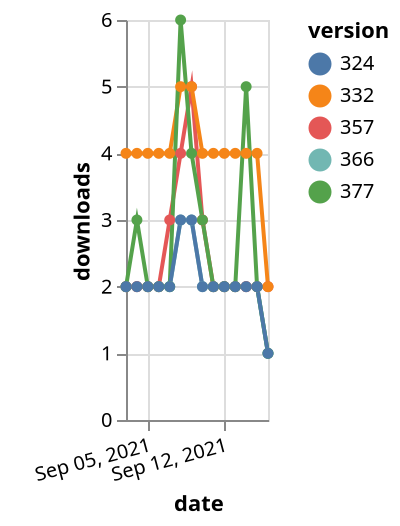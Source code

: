 {"$schema": "https://vega.github.io/schema/vega-lite/v5.json", "description": "A simple bar chart with embedded data.", "data": {"values": [{"date": "2021-09-03", "total": 2354, "delta": 2, "version": "366"}, {"date": "2021-09-04", "total": 2356, "delta": 2, "version": "366"}, {"date": "2021-09-05", "total": 2358, "delta": 2, "version": "366"}, {"date": "2021-09-06", "total": 2360, "delta": 2, "version": "366"}, {"date": "2021-09-07", "total": 2362, "delta": 2, "version": "366"}, {"date": "2021-09-08", "total": 2365, "delta": 3, "version": "366"}, {"date": "2021-09-09", "total": 2368, "delta": 3, "version": "366"}, {"date": "2021-09-10", "total": 2370, "delta": 2, "version": "366"}, {"date": "2021-09-11", "total": 2372, "delta": 2, "version": "366"}, {"date": "2021-09-12", "total": 2374, "delta": 2, "version": "366"}, {"date": "2021-09-13", "total": 2376, "delta": 2, "version": "366"}, {"date": "2021-09-14", "total": 2378, "delta": 2, "version": "366"}, {"date": "2021-09-15", "total": 2380, "delta": 2, "version": "366"}, {"date": "2021-09-16", "total": 2381, "delta": 1, "version": "366"}, {"date": "2021-09-03", "total": 2914, "delta": 2, "version": "357"}, {"date": "2021-09-04", "total": 2916, "delta": 2, "version": "357"}, {"date": "2021-09-05", "total": 2918, "delta": 2, "version": "357"}, {"date": "2021-09-06", "total": 2920, "delta": 2, "version": "357"}, {"date": "2021-09-07", "total": 2923, "delta": 3, "version": "357"}, {"date": "2021-09-08", "total": 2927, "delta": 4, "version": "357"}, {"date": "2021-09-09", "total": 2932, "delta": 5, "version": "357"}, {"date": "2021-09-10", "total": 2935, "delta": 3, "version": "357"}, {"date": "2021-09-11", "total": 2937, "delta": 2, "version": "357"}, {"date": "2021-09-12", "total": 2939, "delta": 2, "version": "357"}, {"date": "2021-09-13", "total": 2941, "delta": 2, "version": "357"}, {"date": "2021-09-14", "total": 2943, "delta": 2, "version": "357"}, {"date": "2021-09-15", "total": 2945, "delta": 2, "version": "357"}, {"date": "2021-09-16", "total": 2947, "delta": 2, "version": "357"}, {"date": "2021-09-03", "total": 4966, "delta": 4, "version": "332"}, {"date": "2021-09-04", "total": 4970, "delta": 4, "version": "332"}, {"date": "2021-09-05", "total": 4974, "delta": 4, "version": "332"}, {"date": "2021-09-06", "total": 4978, "delta": 4, "version": "332"}, {"date": "2021-09-07", "total": 4982, "delta": 4, "version": "332"}, {"date": "2021-09-08", "total": 4987, "delta": 5, "version": "332"}, {"date": "2021-09-09", "total": 4992, "delta": 5, "version": "332"}, {"date": "2021-09-10", "total": 4996, "delta": 4, "version": "332"}, {"date": "2021-09-11", "total": 5000, "delta": 4, "version": "332"}, {"date": "2021-09-12", "total": 5004, "delta": 4, "version": "332"}, {"date": "2021-09-13", "total": 5008, "delta": 4, "version": "332"}, {"date": "2021-09-14", "total": 5012, "delta": 4, "version": "332"}, {"date": "2021-09-15", "total": 5016, "delta": 4, "version": "332"}, {"date": "2021-09-16", "total": 5018, "delta": 2, "version": "332"}, {"date": "2021-09-03", "total": 2136, "delta": 2, "version": "377"}, {"date": "2021-09-04", "total": 2139, "delta": 3, "version": "377"}, {"date": "2021-09-05", "total": 2141, "delta": 2, "version": "377"}, {"date": "2021-09-06", "total": 2143, "delta": 2, "version": "377"}, {"date": "2021-09-07", "total": 2145, "delta": 2, "version": "377"}, {"date": "2021-09-08", "total": 2151, "delta": 6, "version": "377"}, {"date": "2021-09-09", "total": 2155, "delta": 4, "version": "377"}, {"date": "2021-09-10", "total": 2158, "delta": 3, "version": "377"}, {"date": "2021-09-11", "total": 2160, "delta": 2, "version": "377"}, {"date": "2021-09-12", "total": 2162, "delta": 2, "version": "377"}, {"date": "2021-09-13", "total": 2164, "delta": 2, "version": "377"}, {"date": "2021-09-14", "total": 2169, "delta": 5, "version": "377"}, {"date": "2021-09-15", "total": 2171, "delta": 2, "version": "377"}, {"date": "2021-09-16", "total": 2172, "delta": 1, "version": "377"}, {"date": "2021-09-03", "total": 2650, "delta": 2, "version": "324"}, {"date": "2021-09-04", "total": 2652, "delta": 2, "version": "324"}, {"date": "2021-09-05", "total": 2654, "delta": 2, "version": "324"}, {"date": "2021-09-06", "total": 2656, "delta": 2, "version": "324"}, {"date": "2021-09-07", "total": 2658, "delta": 2, "version": "324"}, {"date": "2021-09-08", "total": 2661, "delta": 3, "version": "324"}, {"date": "2021-09-09", "total": 2664, "delta": 3, "version": "324"}, {"date": "2021-09-10", "total": 2666, "delta": 2, "version": "324"}, {"date": "2021-09-11", "total": 2668, "delta": 2, "version": "324"}, {"date": "2021-09-12", "total": 2670, "delta": 2, "version": "324"}, {"date": "2021-09-13", "total": 2672, "delta": 2, "version": "324"}, {"date": "2021-09-14", "total": 2674, "delta": 2, "version": "324"}, {"date": "2021-09-15", "total": 2676, "delta": 2, "version": "324"}, {"date": "2021-09-16", "total": 2677, "delta": 1, "version": "324"}]}, "width": "container", "mark": {"type": "line", "point": {"filled": true}}, "encoding": {"x": {"field": "date", "type": "temporal", "timeUnit": "yearmonthdate", "title": "date", "axis": {"labelAngle": -15}}, "y": {"field": "delta", "type": "quantitative", "title": "downloads"}, "color": {"field": "version", "type": "nominal"}, "tooltip": {"field": "delta"}}}